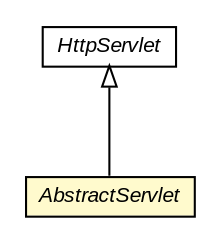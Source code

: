 #!/usr/local/bin/dot
#
# Class diagram 
# Generated by UMLGraph version R5_6-24-gf6e263 (http://www.umlgraph.org/)
#

digraph G {
	edge [fontname="arial",fontsize=10,labelfontname="arial",labelfontsize=10];
	node [fontname="arial",fontsize=10,shape=plaintext];
	nodesep=0.25;
	ranksep=0.5;
	// org.gservlet.AbstractServlet
	c503 [label=<<table title="org.gservlet.AbstractServlet" border="0" cellborder="1" cellspacing="0" cellpadding="2" port="p" bgcolor="lemonChiffon" href="./AbstractServlet.html">
		<tr><td><table border="0" cellspacing="0" cellpadding="1">
<tr><td align="center" balign="center"><font face="arial italic"> AbstractServlet </font></td></tr>
		</table></td></tr>
		</table>>, URL="./AbstractServlet.html", fontname="arial", fontcolor="black", fontsize=10.0];
	//org.gservlet.AbstractServlet extends javax.servlet.http.HttpServlet
	c524:p -> c503:p [dir=back,arrowtail=empty];
	// javax.servlet.http.HttpServlet
	c524 [label=<<table title="javax.servlet.http.HttpServlet" border="0" cellborder="1" cellspacing="0" cellpadding="2" port="p" href="https://docs.oracle.com/javaee/7/api/javax/servlet/http/HttpServlet.html">
		<tr><td><table border="0" cellspacing="0" cellpadding="1">
<tr><td align="center" balign="center"><font face="arial italic"> HttpServlet </font></td></tr>
		</table></td></tr>
		</table>>, URL="https://docs.oracle.com/javaee/7/api/javax/servlet/http/HttpServlet.html", fontname="arial", fontcolor="black", fontsize=10.0];
}

